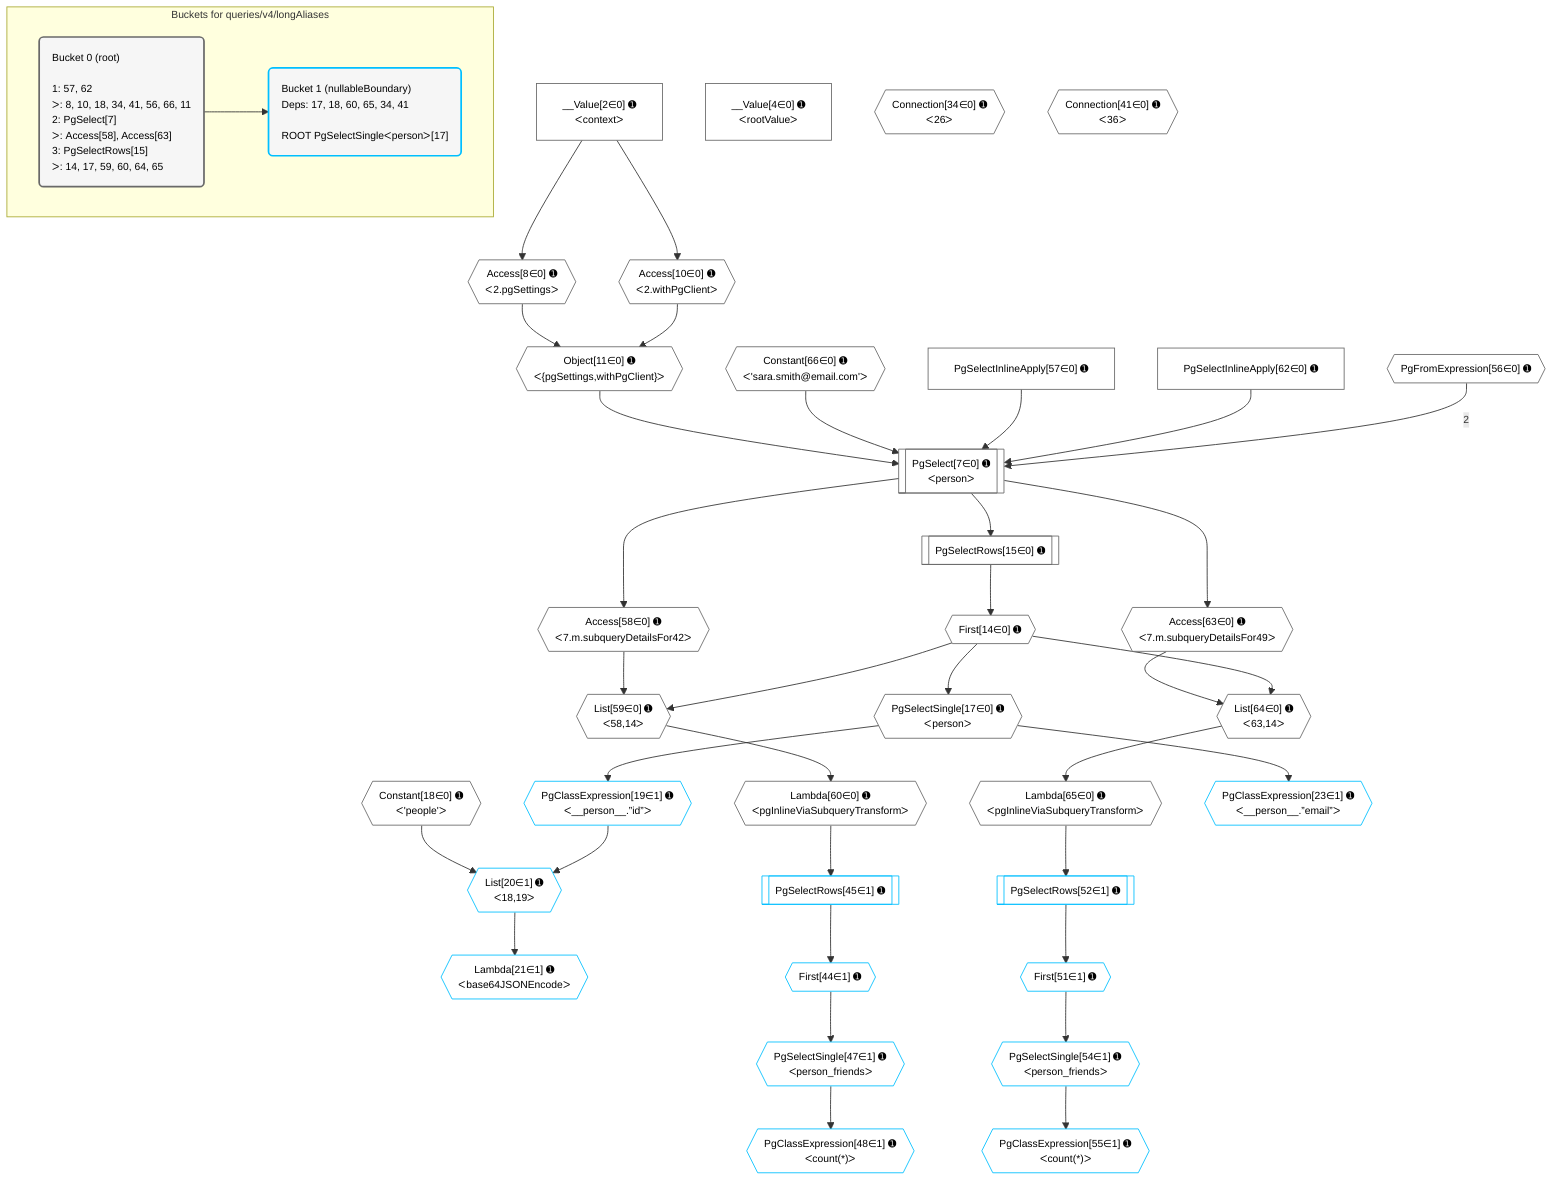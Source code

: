 %%{init: {'themeVariables': { 'fontSize': '12px'}}}%%
graph TD
    classDef path fill:#eee,stroke:#000,color:#000
    classDef plan fill:#fff,stroke-width:1px,color:#000
    classDef itemplan fill:#fff,stroke-width:2px,color:#000
    classDef unbatchedplan fill:#dff,stroke-width:1px,color:#000
    classDef sideeffectplan fill:#fcc,stroke-width:2px,color:#000
    classDef bucket fill:#f6f6f6,color:#000,stroke-width:2px,text-align:left

    subgraph "Buckets for queries/v4/longAliases"
    Bucket0("Bucket 0 (root)<br /><br />1: 57, 62<br />ᐳ: 8, 10, 18, 34, 41, 56, 66, 11<br />2: PgSelect[7]<br />ᐳ: Access[58], Access[63]<br />3: PgSelectRows[15]<br />ᐳ: 14, 17, 59, 60, 64, 65"):::bucket
    Bucket1("Bucket 1 (nullableBoundary)<br />Deps: 17, 18, 60, 65, 34, 41<br /><br />ROOT PgSelectSingleᐸpersonᐳ[17]"):::bucket
    end
    Bucket0 --> Bucket1

    %% plan dependencies
    PgSelect7[["PgSelect[7∈0] ➊<br />ᐸpersonᐳ"]]:::plan
    Object11{{"Object[11∈0] ➊<br />ᐸ{pgSettings,withPgClient}ᐳ"}}:::plan
    Constant66{{"Constant[66∈0] ➊<br />ᐸ'sara.smith@email.com'ᐳ"}}:::plan
    PgFromExpression56{{"PgFromExpression[56∈0] ➊"}}:::plan
    PgSelectInlineApply57["PgSelectInlineApply[57∈0] ➊"]:::plan
    PgSelectInlineApply62["PgSelectInlineApply[62∈0] ➊"]:::plan
    Object11 & Constant66 & PgSelectInlineApply57 & PgSelectInlineApply62 --> PgSelect7
    PgFromExpression56 -- 2 --> PgSelect7
    Access8{{"Access[8∈0] ➊<br />ᐸ2.pgSettingsᐳ"}}:::plan
    Access10{{"Access[10∈0] ➊<br />ᐸ2.withPgClientᐳ"}}:::plan
    Access8 & Access10 --> Object11
    List59{{"List[59∈0] ➊<br />ᐸ58,14ᐳ"}}:::plan
    Access58{{"Access[58∈0] ➊<br />ᐸ7.m.subqueryDetailsFor42ᐳ"}}:::plan
    First14{{"First[14∈0] ➊"}}:::plan
    Access58 & First14 --> List59
    List64{{"List[64∈0] ➊<br />ᐸ63,14ᐳ"}}:::plan
    Access63{{"Access[63∈0] ➊<br />ᐸ7.m.subqueryDetailsFor49ᐳ"}}:::plan
    Access63 & First14 --> List64
    __Value2["__Value[2∈0] ➊<br />ᐸcontextᐳ"]:::plan
    __Value2 --> Access8
    __Value2 --> Access10
    PgSelectRows15[["PgSelectRows[15∈0] ➊"]]:::plan
    PgSelectRows15 --> First14
    PgSelect7 --> PgSelectRows15
    PgSelectSingle17{{"PgSelectSingle[17∈0] ➊<br />ᐸpersonᐳ"}}:::plan
    First14 --> PgSelectSingle17
    PgSelect7 --> Access58
    Lambda60{{"Lambda[60∈0] ➊<br />ᐸpgInlineViaSubqueryTransformᐳ"}}:::plan
    List59 --> Lambda60
    PgSelect7 --> Access63
    Lambda65{{"Lambda[65∈0] ➊<br />ᐸpgInlineViaSubqueryTransformᐳ"}}:::plan
    List64 --> Lambda65
    __Value4["__Value[4∈0] ➊<br />ᐸrootValueᐳ"]:::plan
    Constant18{{"Constant[18∈0] ➊<br />ᐸ'people'ᐳ"}}:::plan
    Connection34{{"Connection[34∈0] ➊<br />ᐸ26ᐳ"}}:::plan
    Connection41{{"Connection[41∈0] ➊<br />ᐸ36ᐳ"}}:::plan
    List20{{"List[20∈1] ➊<br />ᐸ18,19ᐳ"}}:::plan
    PgClassExpression19{{"PgClassExpression[19∈1] ➊<br />ᐸ__person__.”id”ᐳ"}}:::plan
    Constant18 & PgClassExpression19 --> List20
    PgSelectSingle17 --> PgClassExpression19
    Lambda21{{"Lambda[21∈1] ➊<br />ᐸbase64JSONEncodeᐳ"}}:::plan
    List20 --> Lambda21
    PgClassExpression23{{"PgClassExpression[23∈1] ➊<br />ᐸ__person__.”email”ᐳ"}}:::plan
    PgSelectSingle17 --> PgClassExpression23
    First44{{"First[44∈1] ➊"}}:::plan
    PgSelectRows45[["PgSelectRows[45∈1] ➊"]]:::plan
    PgSelectRows45 --> First44
    Lambda60 --> PgSelectRows45
    PgSelectSingle47{{"PgSelectSingle[47∈1] ➊<br />ᐸperson_friendsᐳ"}}:::plan
    First44 --> PgSelectSingle47
    PgClassExpression48{{"PgClassExpression[48∈1] ➊<br />ᐸcount(*)ᐳ"}}:::plan
    PgSelectSingle47 --> PgClassExpression48
    First51{{"First[51∈1] ➊"}}:::plan
    PgSelectRows52[["PgSelectRows[52∈1] ➊"]]:::plan
    PgSelectRows52 --> First51
    Lambda65 --> PgSelectRows52
    PgSelectSingle54{{"PgSelectSingle[54∈1] ➊<br />ᐸperson_friendsᐳ"}}:::plan
    First51 --> PgSelectSingle54
    PgClassExpression55{{"PgClassExpression[55∈1] ➊<br />ᐸcount(*)ᐳ"}}:::plan
    PgSelectSingle54 --> PgClassExpression55

    %% define steps
    classDef bucket0 stroke:#696969
    class Bucket0,__Value2,__Value4,PgSelect7,Access8,Access10,Object11,First14,PgSelectRows15,PgSelectSingle17,Constant18,Connection34,Connection41,PgFromExpression56,PgSelectInlineApply57,Access58,List59,Lambda60,PgSelectInlineApply62,Access63,List64,Lambda65,Constant66 bucket0
    classDef bucket1 stroke:#00bfff
    class Bucket1,PgClassExpression19,List20,Lambda21,PgClassExpression23,First44,PgSelectRows45,PgSelectSingle47,PgClassExpression48,First51,PgSelectRows52,PgSelectSingle54,PgClassExpression55 bucket1